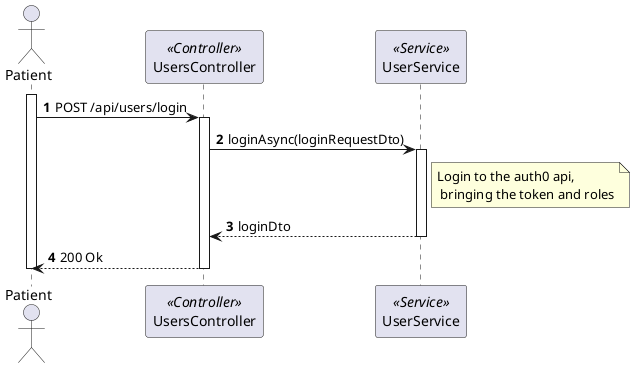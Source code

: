 @startuml process-view-2
autonumber

actor "Patient" as PatientActor
participant "UsersController" as Controller <<Controller>>
participant "UserService" as Service <<Service>>

activate PatientActor

    PatientActor-> Controller : POST /api/users/login

    activate Controller

        Controller -> Service : loginAsync(loginRequestDto)

        activate Service

            Note  right of Service: Login to the auth0 api,\n bringing the token and roles

            Service --> Controller : loginDto

        deactivate Service

        PatientActor <-- Controller : 200 Ok

    deactivate Controller

deactivate PatientActor


@enduml